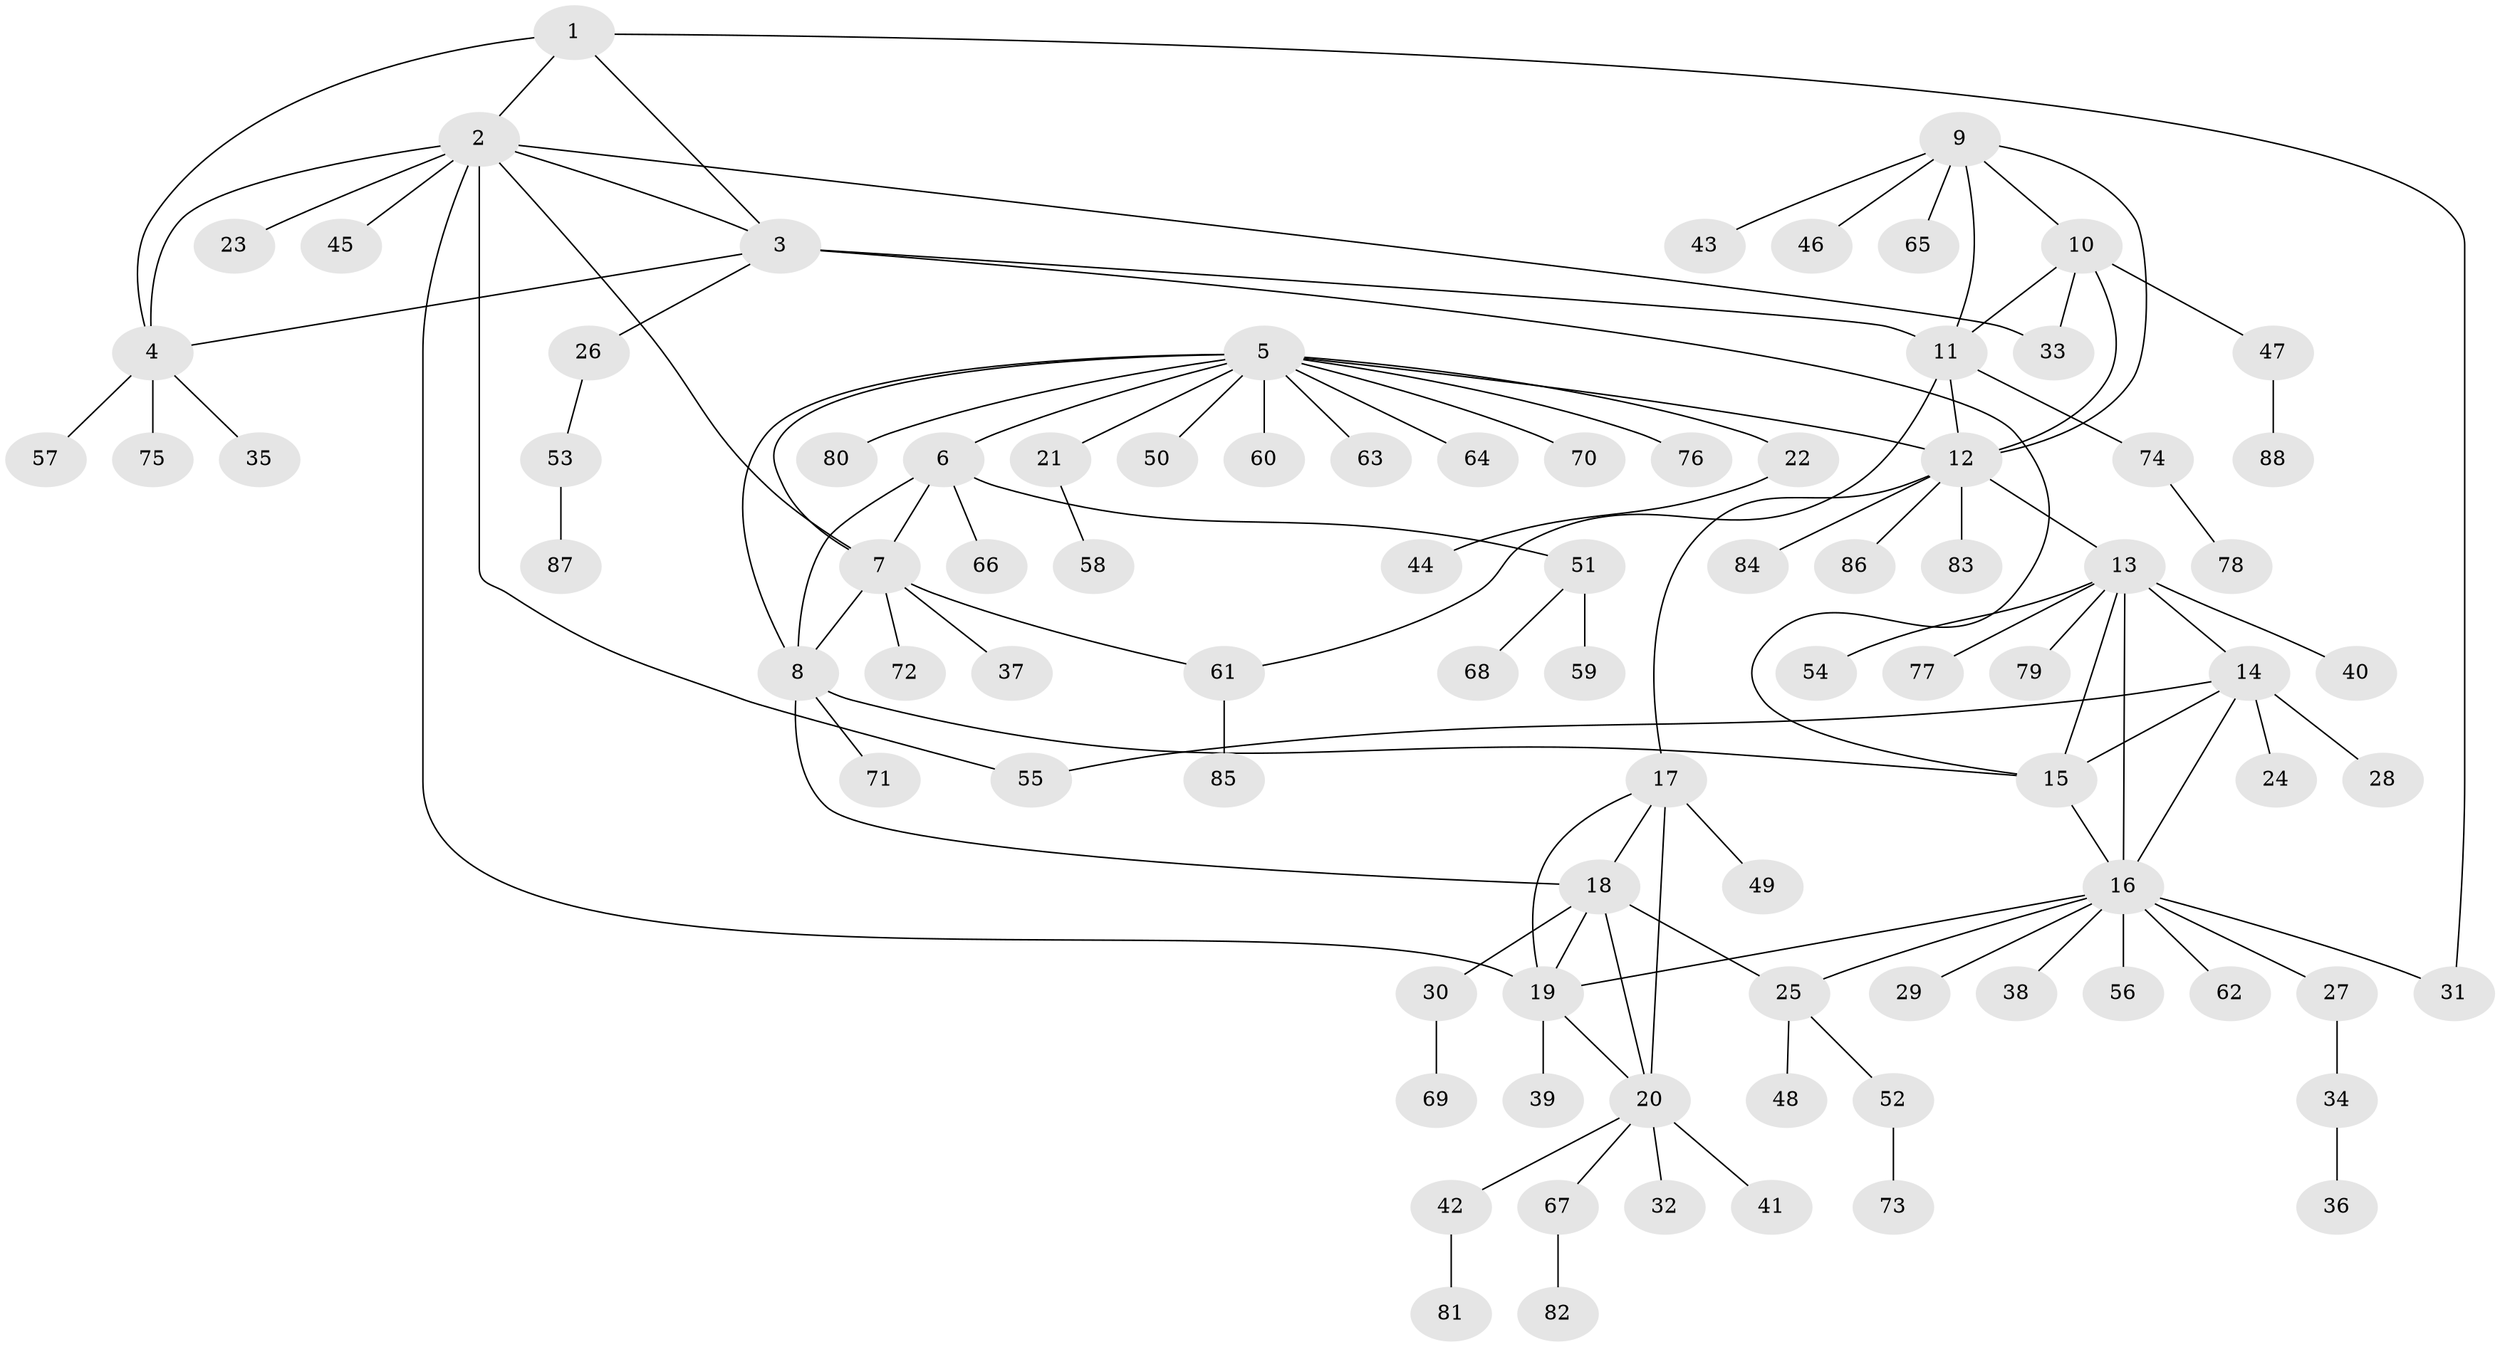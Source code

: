 // Generated by graph-tools (version 1.1) at 2025/15/03/09/25 04:15:58]
// undirected, 88 vertices, 113 edges
graph export_dot {
graph [start="1"]
  node [color=gray90,style=filled];
  1;
  2;
  3;
  4;
  5;
  6;
  7;
  8;
  9;
  10;
  11;
  12;
  13;
  14;
  15;
  16;
  17;
  18;
  19;
  20;
  21;
  22;
  23;
  24;
  25;
  26;
  27;
  28;
  29;
  30;
  31;
  32;
  33;
  34;
  35;
  36;
  37;
  38;
  39;
  40;
  41;
  42;
  43;
  44;
  45;
  46;
  47;
  48;
  49;
  50;
  51;
  52;
  53;
  54;
  55;
  56;
  57;
  58;
  59;
  60;
  61;
  62;
  63;
  64;
  65;
  66;
  67;
  68;
  69;
  70;
  71;
  72;
  73;
  74;
  75;
  76;
  77;
  78;
  79;
  80;
  81;
  82;
  83;
  84;
  85;
  86;
  87;
  88;
  1 -- 2;
  1 -- 3;
  1 -- 4;
  1 -- 31;
  2 -- 3;
  2 -- 4;
  2 -- 7;
  2 -- 19;
  2 -- 23;
  2 -- 33;
  2 -- 45;
  2 -- 55;
  3 -- 4;
  3 -- 11;
  3 -- 15;
  3 -- 26;
  4 -- 35;
  4 -- 57;
  4 -- 75;
  5 -- 6;
  5 -- 7;
  5 -- 8;
  5 -- 12;
  5 -- 21;
  5 -- 22;
  5 -- 50;
  5 -- 60;
  5 -- 63;
  5 -- 64;
  5 -- 70;
  5 -- 76;
  5 -- 80;
  6 -- 7;
  6 -- 8;
  6 -- 51;
  6 -- 66;
  7 -- 8;
  7 -- 37;
  7 -- 61;
  7 -- 72;
  8 -- 15;
  8 -- 18;
  8 -- 71;
  9 -- 10;
  9 -- 11;
  9 -- 12;
  9 -- 43;
  9 -- 46;
  9 -- 65;
  10 -- 11;
  10 -- 12;
  10 -- 33;
  10 -- 47;
  11 -- 12;
  11 -- 61;
  11 -- 74;
  12 -- 13;
  12 -- 17;
  12 -- 83;
  12 -- 84;
  12 -- 86;
  13 -- 14;
  13 -- 15;
  13 -- 16;
  13 -- 40;
  13 -- 54;
  13 -- 77;
  13 -- 79;
  14 -- 15;
  14 -- 16;
  14 -- 24;
  14 -- 28;
  14 -- 55;
  15 -- 16;
  16 -- 19;
  16 -- 25;
  16 -- 27;
  16 -- 29;
  16 -- 31;
  16 -- 38;
  16 -- 56;
  16 -- 62;
  17 -- 18;
  17 -- 19;
  17 -- 20;
  17 -- 49;
  18 -- 19;
  18 -- 20;
  18 -- 25;
  18 -- 30;
  19 -- 20;
  19 -- 39;
  20 -- 32;
  20 -- 41;
  20 -- 42;
  20 -- 67;
  21 -- 58;
  22 -- 44;
  25 -- 48;
  25 -- 52;
  26 -- 53;
  27 -- 34;
  30 -- 69;
  34 -- 36;
  42 -- 81;
  47 -- 88;
  51 -- 59;
  51 -- 68;
  52 -- 73;
  53 -- 87;
  61 -- 85;
  67 -- 82;
  74 -- 78;
}
